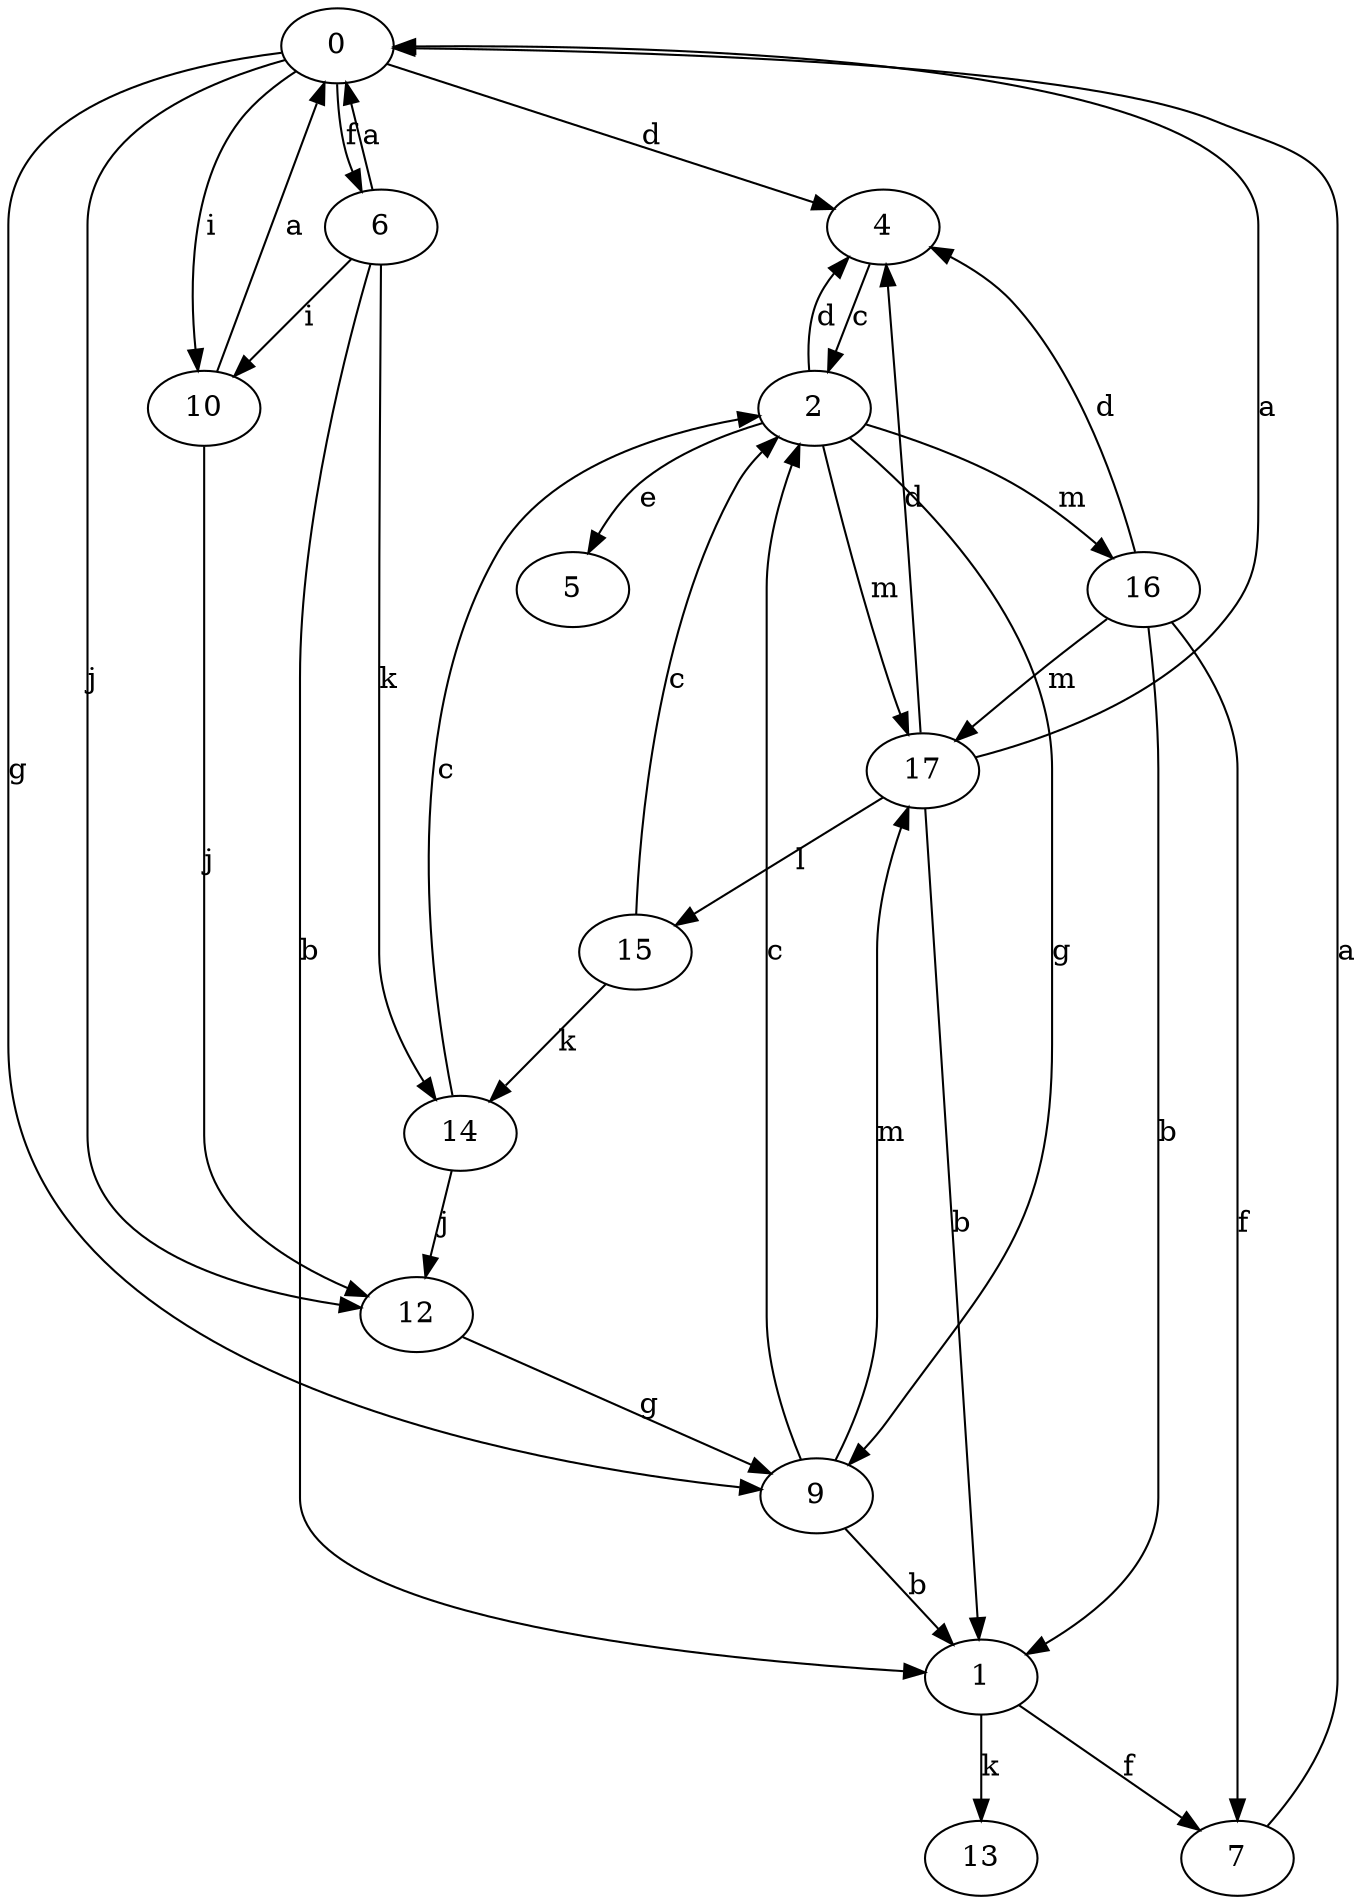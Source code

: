 strict digraph  {
0;
1;
2;
4;
5;
6;
7;
9;
10;
12;
13;
14;
15;
16;
17;
0 -> 4  [label=d];
0 -> 6  [label=f];
0 -> 9  [label=g];
0 -> 10  [label=i];
0 -> 12  [label=j];
1 -> 7  [label=f];
1 -> 13  [label=k];
2 -> 4  [label=d];
2 -> 5  [label=e];
2 -> 9  [label=g];
2 -> 16  [label=m];
2 -> 17  [label=m];
4 -> 2  [label=c];
6 -> 0  [label=a];
6 -> 1  [label=b];
6 -> 10  [label=i];
6 -> 14  [label=k];
7 -> 0  [label=a];
9 -> 1  [label=b];
9 -> 2  [label=c];
9 -> 17  [label=m];
10 -> 0  [label=a];
10 -> 12  [label=j];
12 -> 9  [label=g];
14 -> 2  [label=c];
14 -> 12  [label=j];
15 -> 2  [label=c];
15 -> 14  [label=k];
16 -> 1  [label=b];
16 -> 4  [label=d];
16 -> 7  [label=f];
16 -> 17  [label=m];
17 -> 0  [label=a];
17 -> 1  [label=b];
17 -> 4  [label=d];
17 -> 15  [label=l];
}
